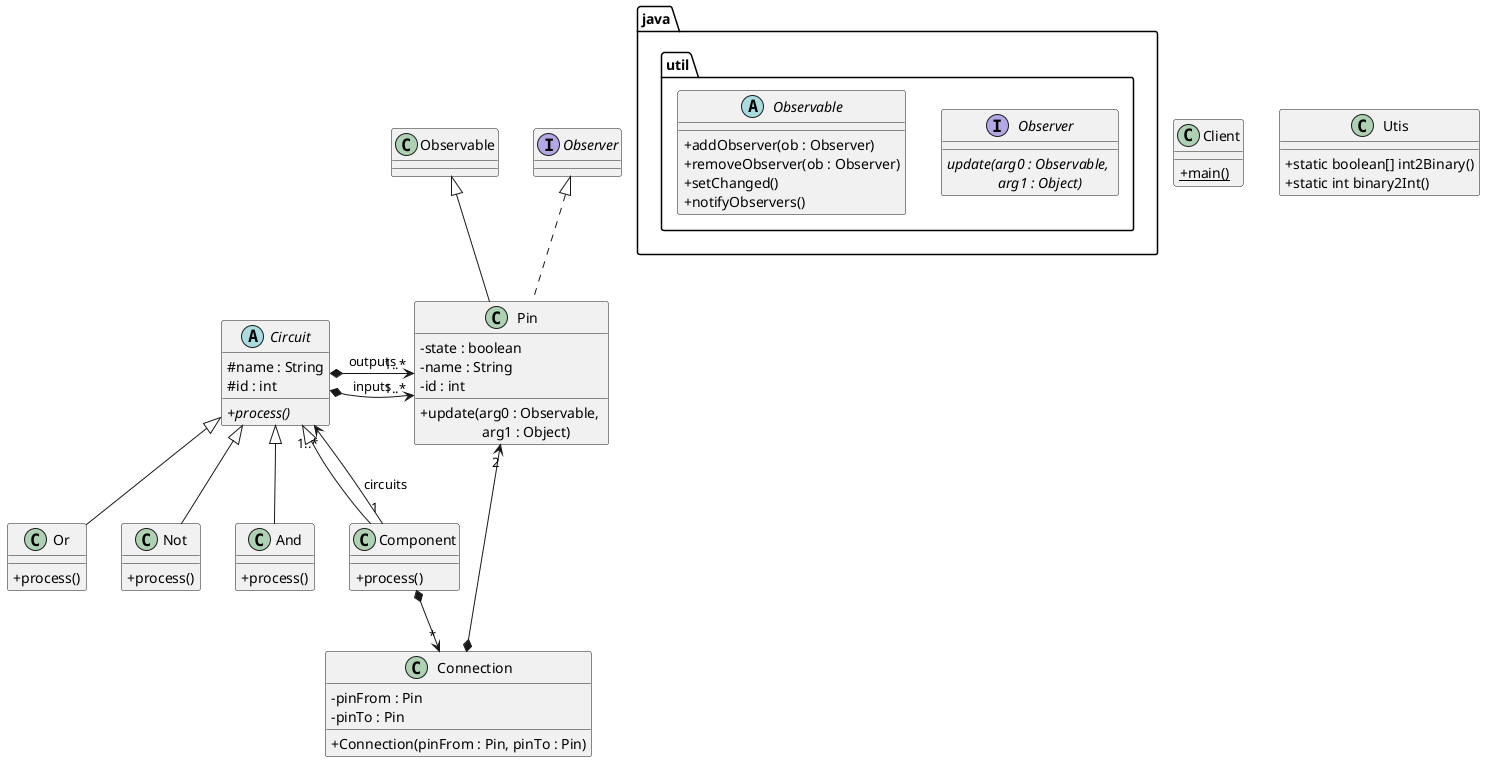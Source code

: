 @startuml

skinparam classAttributeIconSize 0
'skinparam linetype polyline

abstract class Circuit {
# name : String
# id : int
+ {abstract} process()
}

class Component {
+ process()
}

class And {
+ process()
}

class Or {
+ process()
}

class Not {
+ process()
}

Circuit <|-down- And
Circuit <|-down- Or
Circuit <|-down- Not
Circuit <|-down- Component

' put Component to the right of And, Or, Not
Or -right[hidden]-> Component
Not -right[hidden]-> Component
And -right[hidden]-> Component

Component "1" -left-> "1..*" Circuit : circuits

'note bottom of Component
'	public void process() {
'		for (Circuit circ : circuits) {
'			circ.process();
'		}
'	}
'end note

package java.util {
abstract class Observable {
+ addObserver(ob : Observer)
+ removeObserver(ob : Observer)
+ setChanged()
+ notifyObservers()
}
interface Observer {
{abstract} update(arg0 : Observable, \n\t      arg1 : Object)
}
}

Observable -[hidden]right- Observer

class Pin extends Observable implements Observer {
- state : boolean
- name : String
- id : int
+ update(arg0 : Observable, \n\t\t arg1 : Object)
}

Circuit *-right-> "1..*" Pin : inputs
Circuit *-right-> "1..*" Pin : outputs

class Connection {
- pinFrom : Pin
- pinTo : Pin
+ Connection(pinFrom : Pin, pinTo : Pin)
}

Component *-down-> "*" Connection
Connection *-up-> "2" Pin



class Client {
+ {static} main()
}

class Utis {
+ static boolean[] int2Binary()
+ static int binary2Int()
}




@enduml
